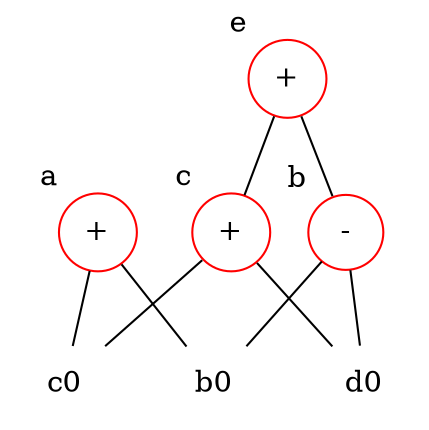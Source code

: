 graph g {
  b0 [label="b0", shape="none"]
  c0 [label="c0", shape="none"]
  d0 [label="d0", shape="none"]
  0 [label="+", xlabel="a", shape="circle", color="red"]
  1 [label="-", xlabel="b", shape="circle", color="red"]
  2 [label="+", xlabel="c", shape="circle", color="red"]
  3 [label="+", xlabel="e", shape="circle", color="red"]
  3 -- 2
  3 -- 1
  1 -- b0
  1 -- d0
  0 -- c0
  0 -- b0
  2 -- c0
  2 -- d0
  {rank=sink d0 c0 b0 }
}
